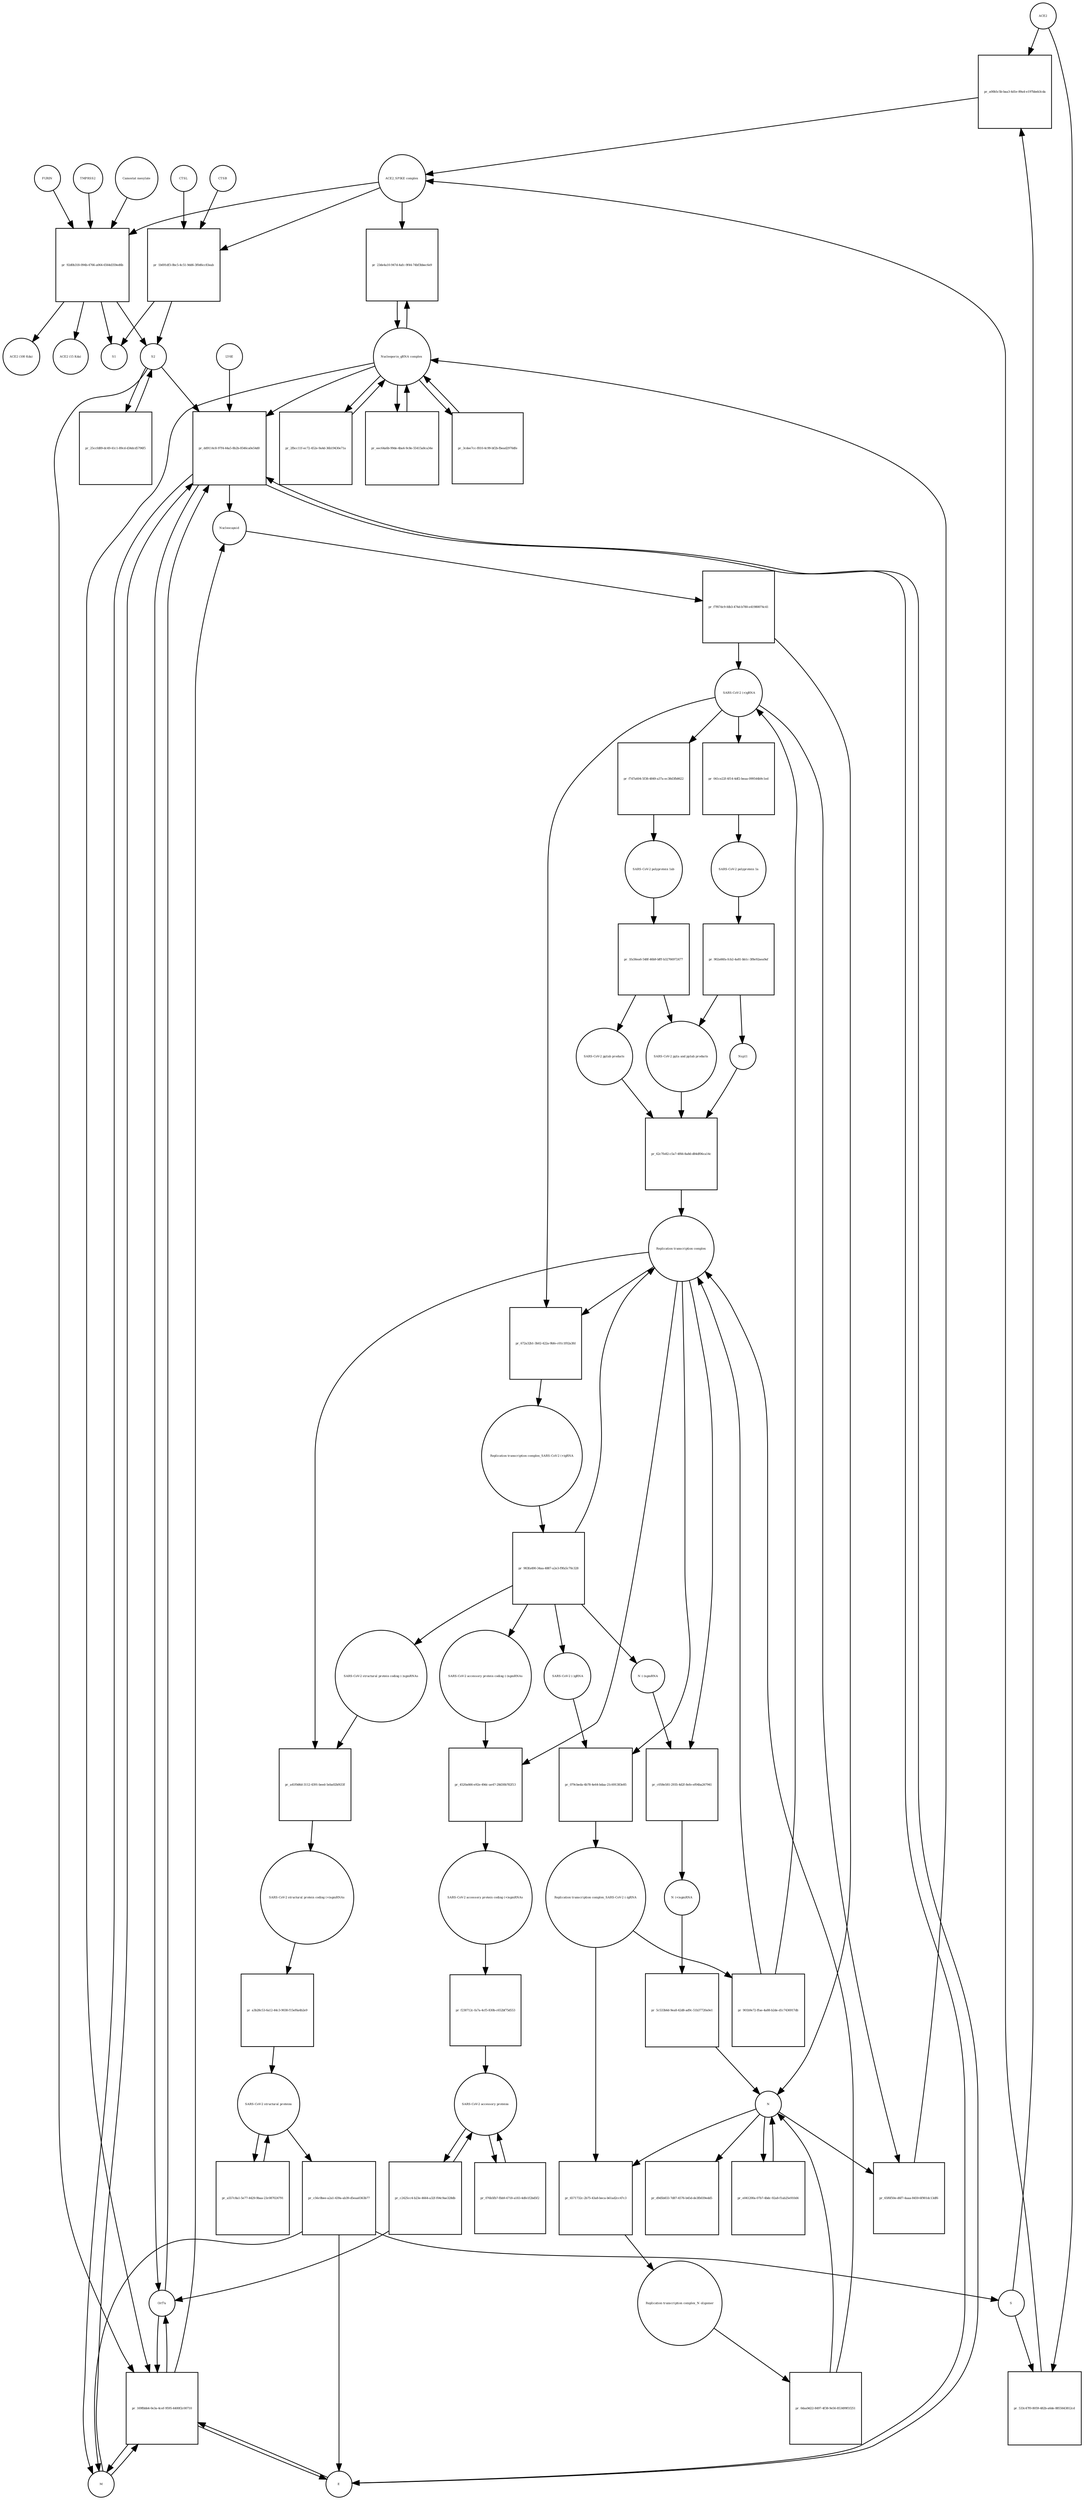 strict digraph  {
ACE2 [annotation="", bipartite=0, cls=macromolecule, fontsize=4, label=ACE2, shape=circle];
"pr_a00b5c5b-baa3-4d1e-89a4-e197bbeb3cda" [annotation="", bipartite=1, cls=process, fontsize=4, label="pr_a00b5c5b-baa3-4d1e-89a4-e197bbeb3cda", shape=square];
"ACE2_SPIKE complex" [annotation="", bipartite=0, cls=complex, fontsize=4, label="ACE2_SPIKE complex", shape=circle];
S [annotation="", bipartite=0, cls="macromolecule multimer", fontsize=4, label=S, shape=circle];
"Nucleoporin_gRNA complex " [annotation="", bipartite=0, cls=complex, fontsize=4, label="Nucleoporin_gRNA complex ", shape=circle];
"pr_23de4a10-947d-4afc-9f44-74bf3bbec6e9" [annotation="", bipartite=1, cls=process, fontsize=4, label="pr_23de4a10-947d-4afc-9f44-74bf3bbec6e9", shape=square];
"pr_1b691df3-0bc5-4c51-9dd6-3f0d6cc83eab" [annotation="", bipartite=1, cls=process, fontsize=4, label="pr_1b691df3-0bc5-4c51-9dd6-3f0d6cc83eab", shape=square];
S2 [annotation="", bipartite=0, cls=macromolecule, fontsize=4, label=S2, shape=circle];
CTSB [annotation="", bipartite=0, cls=macromolecule, fontsize=4, label=CTSB, shape=circle];
CTSL [annotation="", bipartite=0, cls=macromolecule, fontsize=4, label=CTSL, shape=circle];
S1 [annotation="", bipartite=0, cls=macromolecule, fontsize=4, label=S1, shape=circle];
"pr_533c47f0-8059-482b-a6de-8855643812cd" [annotation="", bipartite=1, cls=process, fontsize=4, label="pr_533c47f0-8059-482b-a6de-8855643812cd", shape=square];
"pr_dd9114c8-97f4-44a5-8b2b-8546ca0e54d0" [annotation="", bipartite=1, cls=process, fontsize=4, label="pr_dd9114c8-97f4-44a5-8b2b-8546ca0e54d0", shape=square];
Nucleocapsid [annotation="", bipartite=0, cls=complex, fontsize=4, label=Nucleocapsid, shape=circle];
LY6E [annotation="", bipartite=0, cls=macromolecule, fontsize=4, label=LY6E, shape=circle];
Orf7a [annotation="", bipartite=0, cls=macromolecule, fontsize=4, label=Orf7a, shape=circle];
E [annotation="", bipartite=0, cls=macromolecule, fontsize=4, label=E, shape=circle];
M [annotation="", bipartite=0, cls=macromolecule, fontsize=4, label=M, shape=circle];
"pr_169fbbb4-0e3a-4cef-9595-4400f2c00710" [annotation="", bipartite=1, cls=process, fontsize=4, label="pr_169fbbb4-0e3a-4cef-9595-4400f2c00710", shape=square];
"pr_f7f67dc9-fdb3-474d-b780-e41980074c41" [annotation="", bipartite=1, cls=process, fontsize=4, label="pr_f7f67dc9-fdb3-474d-b780-e41980074c41", shape=square];
" SARS-CoV-2 (+)gRNA" [annotation="", bipartite=0, cls="nucleic acid feature", fontsize=4, label=" SARS-CoV-2 (+)gRNA", shape=circle];
N [annotation="", bipartite=0, cls="macromolecule multimer", fontsize=4, label=N, shape=circle];
"SARS-CoV-2 polyprotein 1ab" [annotation="", bipartite=0, cls=macromolecule, fontsize=4, label="SARS-CoV-2 polyprotein 1ab", shape=circle];
"pr_1fa56ea6-548f-46b9-bfff-b32766972477" [annotation="", bipartite=1, cls=process, fontsize=4, label="pr_1fa56ea6-548f-46b9-bfff-b32766972477", shape=square];
"SARS-CoV-2 pp1a and pp1ab products" [annotation="", bipartite=0, cls=complex, fontsize=4, label="SARS-CoV-2 pp1a and pp1ab products", shape=circle];
"SARS-CoV-2 pp1ab products" [annotation="", bipartite=0, cls=complex, fontsize=4, label="SARS-CoV-2 pp1ab products", shape=circle];
"SARS-CoV-2 polyprotein 1a" [annotation="", bipartite=0, cls=macromolecule, fontsize=4, label="SARS-CoV-2 polyprotein 1a", shape=circle];
"pr_902a66fa-fcb2-4a81-bb1c-3f8e92aea9af" [annotation="", bipartite=1, cls=process, fontsize=4, label="pr_902a66fa-fcb2-4a81-bb1c-3f8e92aea9af", shape=square];
Nsp11 [annotation="", bipartite=0, cls=macromolecule, fontsize=4, label=Nsp11, shape=circle];
"pr_2fbcc11f-ec72-452e-9a4d-36b19430e71a" [annotation="", bipartite=1, cls=process, fontsize=4, label="pr_2fbcc11f-ec72-452e-9a4d-36b19430e71a", shape=square];
"pr_eec64a6b-99de-4ba4-9c8e-55415a8ca34e" [annotation="", bipartite=1, cls=process, fontsize=4, label="pr_eec64a6b-99de-4ba4-9c8e-55415a8ca34e", shape=square];
"SARS-CoV-2 structural proteins" [annotation="", bipartite=0, cls=complex, fontsize=4, label="SARS-CoV-2 structural proteins", shape=circle];
"pr_c56c0bee-a2a1-439a-ab39-d5eaa0363b77" [annotation="", bipartite=1, cls=process, fontsize=4, label="pr_c56c0bee-a2a1-439a-ab39-d5eaa0363b77", shape=square];
"Replication transcription complex_SARS-CoV-2 (-)gRNA" [annotation="", bipartite=0, cls=complex, fontsize=4, label="Replication transcription complex_SARS-CoV-2 (-)gRNA", shape=circle];
"pr_6571732c-2b75-43a8-beca-b61ad2cc47c3" [annotation="", bipartite=1, cls=process, fontsize=4, label="pr_6571732c-2b75-43a8-beca-b61ad2cc47c3", shape=square];
"Replication transcription complex_N oligomer" [annotation="", bipartite=0, cls=complex, fontsize=4, label="Replication transcription complex_N oligomer", shape=circle];
"pr_d9d5b833-7d87-4576-b45d-de3fb039edd5" [annotation="", bipartite=1, cls=process, fontsize=4, label="pr_d9d5b833-7d87-4576-b45d-de3fb039edd5", shape=square];
"SARS-CoV-2 accessory proteins" [annotation="", bipartite=0, cls=complex, fontsize=4, label="SARS-CoV-2 accessory proteins", shape=circle];
"pr_076b5fb7-fbb9-4718-a183-4dfe1f2bd5f2" [annotation="", bipartite=1, cls=process, fontsize=4, label="pr_076b5fb7-fbb9-4718-a183-4dfe1f2bd5f2", shape=square];
"pr_a557c8a1-5e77-4429-9baa-23c087024791" [annotation="", bipartite=1, cls=process, fontsize=4, label="pr_a557c8a1-5e77-4429-9baa-23c087024791", shape=square];
"pr_0daa9d22-8497-4f38-9e56-853499f1f251" [annotation="", bipartite=1, cls=process, fontsize=4, label="pr_0daa9d22-8497-4f38-9e56-853499f1f251", shape=square];
"Replication transcription complex" [annotation="", bipartite=0, cls=complex, fontsize=4, label="Replication transcription complex", shape=circle];
"pr_e041200a-07b7-4bdc-92a8-f1ab25e910d4" [annotation="", bipartite=1, cls=process, fontsize=4, label="pr_e041200a-07b7-4bdc-92a8-f1ab25e910d4", shape=square];
"pr_62c7fe82-c5a7-4f66-8a8d-d84df06ca14c" [annotation="", bipartite=1, cls=process, fontsize=4, label="pr_62c7fe82-c5a7-4f66-8a8d-d84df06ca14c", shape=square];
"SARS-CoV-2 accessory protein coding (-)sgmRNAs" [annotation="", bipartite=0, cls=complex, fontsize=4, label="SARS-CoV-2 accessory protein coding (-)sgmRNAs", shape=circle];
"pr_4520a666-e92e-49dc-ae47-28d30b782f13" [annotation="", bipartite=1, cls=process, fontsize=4, label="pr_4520a666-e92e-49dc-ae47-28d30b782f13", shape=square];
"SARS-CoV-2 accessory protein coding (+)sgmRNAs" [annotation="", bipartite=0, cls=complex, fontsize=4, label="SARS-CoV-2 accessory protein coding (+)sgmRNAs", shape=circle];
"SARS-CoV-2 structural protein coding (-)sgmRNAs" [annotation="", bipartite=0, cls=complex, fontsize=4, label="SARS-CoV-2 structural protein coding (-)sgmRNAs", shape=circle];
"pr_a41f0d6d-3112-4391-beed-5eba02bf433f" [annotation="", bipartite=1, cls=process, fontsize=4, label="pr_a41f0d6d-3112-4391-beed-5eba02bf433f", shape=square];
"SARS-CoV-2 structural protein coding (+)sgmRNAs" [annotation="", bipartite=0, cls=complex, fontsize=4, label="SARS-CoV-2 structural protein coding (+)sgmRNAs", shape=circle];
"N (-)sgmRNA" [annotation="", bipartite=0, cls="nucleic acid feature", fontsize=4, label="N (-)sgmRNA", shape=circle];
"pr_c058e581-2935-4d2f-8efe-ef04ba267941" [annotation="", bipartite=1, cls=process, fontsize=4, label="pr_c058e581-2935-4d2f-8efe-ef04ba267941", shape=square];
"N (+)sgmRNA" [annotation="", bipartite=0, cls="nucleic acid feature", fontsize=4, label="N (+)sgmRNA", shape=circle];
"pr_5c533b6d-9ea8-42d8-ad9c-51b37720a0e1" [annotation="", bipartite=1, cls=process, fontsize=4, label="pr_5c533b6d-9ea8-42d8-ad9c-51b37720a0e1", shape=square];
"Replication transcription complex_SARS-CoV-2 (+)gRNA" [annotation="", bipartite=0, cls=complex, fontsize=4, label="Replication transcription complex_SARS-CoV-2 (+)gRNA", shape=circle];
"pr_983fa490-34aa-4887-a2e3-f9fa5c70c328" [annotation="", bipartite=1, cls=process, fontsize=4, label="pr_983fa490-34aa-4887-a2e3-f9fa5c70c328", shape=square];
" SARS-CoV-2 (-)gRNA" [annotation="", bipartite=0, cls="nucleic acid feature", fontsize=4, label=" SARS-CoV-2 (-)gRNA", shape=circle];
"pr_041ce22f-6f14-4df2-beaa-099544b9c1ed" [annotation="", bipartite=1, cls=process, fontsize=4, label="pr_041ce22f-6f14-4df2-beaa-099544b9c1ed", shape=square];
"pr_f7d7a604-5f38-4849-a37a-ec38d3fb8622" [annotation="", bipartite=1, cls=process, fontsize=4, label="pr_f7d7a604-5f38-4849-a37a-ec38d3fb8622", shape=square];
"pr_f230712c-fa7a-4cf5-830b-c652bf75d553" [annotation="", bipartite=1, cls=process, fontsize=4, label="pr_f230712c-fa7a-4cf5-830b-c652bf75d553", shape=square];
"pr_a3b28c53-6a12-44c3-9038-f15ef6a4b2e9" [annotation="", bipartite=1, cls=process, fontsize=4, label="pr_a3b28c53-6a12-44c3-9038-f15ef6a4b2e9", shape=square];
"pr_079cbeda-4b78-4e64-bdaa-21c691383e85" [annotation="", bipartite=1, cls=process, fontsize=4, label="pr_079cbeda-4b78-4e64-bdaa-21c691383e85", shape=square];
"pr_65f6f50e-d6f7-4aaa-8459-6f901dc13df6" [annotation="", bipartite=1, cls=process, fontsize=4, label="pr_65f6f50e-d6f7-4aaa-8459-6f901dc13df6", shape=square];
"pr_3cdee7cc-f810-4c99-bf2b-fbead2970dfe" [annotation="", bipartite=1, cls=process, fontsize=4, label="pr_3cdee7cc-f810-4c99-bf2b-fbead2970dfe", shape=square];
"pr_c2425cc4-b23e-4664-a32f-f04c9ae328db" [annotation="", bipartite=1, cls=process, fontsize=4, label="pr_c2425cc4-b23e-4664-a32f-f04c9ae328db", shape=square];
"pr_92d0b318-094b-4766-a064-6564d359ed6b" [annotation="", bipartite=1, cls=process, fontsize=4, label="pr_92d0b318-094b-4766-a064-6564d359ed6b", shape=square];
FURIN [annotation="", bipartite=0, cls=macromolecule, fontsize=4, label=FURIN, shape=circle];
TMPRSS2 [annotation="", bipartite=0, cls=macromolecule, fontsize=4, label=TMPRSS2, shape=circle];
"Camostat mesylate" [annotation="urn_miriam_pubchem.compound_2536", bipartite=0, cls="simple chemical", fontsize=4, label="Camostat mesylate", shape=circle];
"ACE2 (100 Kda)" [annotation="", bipartite=0, cls=macromolecule, fontsize=4, label="ACE2 (100 Kda)", shape=circle];
"ACE2 (15 Kda)" [annotation="", bipartite=0, cls=macromolecule, fontsize=4, label="ACE2 (15 Kda)", shape=circle];
"pr_25ccfd89-dc49-41c1-89cd-d34dcd5796f5" [annotation="", bipartite=1, cls=process, fontsize=4, label="pr_25ccfd89-dc49-41c1-89cd-d34dcd5796f5", shape=square];
"pr_672a32b1-3b02-422a-9bfe-c01c1f02a3fd" [annotation="", bipartite=1, cls=process, fontsize=4, label="pr_672a32b1-3b02-422a-9bfe-c01c1f02a3fd", shape=square];
"pr_901b9e72-ffae-4a88-b2de-d1c7436917db" [annotation="", bipartite=1, cls=process, fontsize=4, label="pr_901b9e72-ffae-4a88-b2de-d1c7436917db", shape=square];
ACE2 -> "pr_a00b5c5b-baa3-4d1e-89a4-e197bbeb3cda"  [annotation="", interaction_type=consumption];
ACE2 -> "pr_533c47f0-8059-482b-a6de-8855643812cd"  [annotation="", interaction_type=consumption];
"pr_a00b5c5b-baa3-4d1e-89a4-e197bbeb3cda" -> "ACE2_SPIKE complex"  [annotation="", interaction_type=production];
"ACE2_SPIKE complex" -> "pr_23de4a10-947d-4afc-9f44-74bf3bbec6e9"  [annotation="urn_miriam_pubmed_32142651|urn_miriam_pubmed_32094589", interaction_type=stimulation];
"ACE2_SPIKE complex" -> "pr_1b691df3-0bc5-4c51-9dd6-3f0d6cc83eab"  [annotation="", interaction_type=consumption];
"ACE2_SPIKE complex" -> "pr_92d0b318-094b-4766-a064-6564d359ed6b"  [annotation="", interaction_type=consumption];
S -> "pr_a00b5c5b-baa3-4d1e-89a4-e197bbeb3cda"  [annotation="", interaction_type=consumption];
S -> "pr_533c47f0-8059-482b-a6de-8855643812cd"  [annotation="", interaction_type=consumption];
"Nucleoporin_gRNA complex " -> "pr_23de4a10-947d-4afc-9f44-74bf3bbec6e9"  [annotation="", interaction_type=consumption];
"Nucleoporin_gRNA complex " -> "pr_dd9114c8-97f4-44a5-8b2b-8546ca0e54d0"  [annotation="", interaction_type=consumption];
"Nucleoporin_gRNA complex " -> "pr_169fbbb4-0e3a-4cef-9595-4400f2c00710"  [annotation="", interaction_type=consumption];
"Nucleoporin_gRNA complex " -> "pr_2fbcc11f-ec72-452e-9a4d-36b19430e71a"  [annotation="", interaction_type=consumption];
"Nucleoporin_gRNA complex " -> "pr_eec64a6b-99de-4ba4-9c8e-55415a8ca34e"  [annotation="", interaction_type=consumption];
"Nucleoporin_gRNA complex " -> "pr_3cdee7cc-f810-4c99-bf2b-fbead2970dfe"  [annotation="", interaction_type=consumption];
"pr_23de4a10-947d-4afc-9f44-74bf3bbec6e9" -> "Nucleoporin_gRNA complex "  [annotation="", interaction_type=production];
"pr_1b691df3-0bc5-4c51-9dd6-3f0d6cc83eab" -> S2  [annotation="", interaction_type=production];
"pr_1b691df3-0bc5-4c51-9dd6-3f0d6cc83eab" -> S1  [annotation="", interaction_type=production];
S2 -> "pr_dd9114c8-97f4-44a5-8b2b-8546ca0e54d0"  [annotation="urn_miriam_doi_10.1101%2F2020.03.05.979260|urn_miriam_doi_10.1101%2F2020.04.02.021469", interaction_type=stimulation];
S2 -> "pr_169fbbb4-0e3a-4cef-9595-4400f2c00710"  [annotation="", interaction_type=stimulation];
S2 -> "pr_25ccfd89-dc49-41c1-89cd-d34dcd5796f5"  [annotation="", interaction_type=consumption];
CTSB -> "pr_1b691df3-0bc5-4c51-9dd6-3f0d6cc83eab"  [annotation=urn_miriam_pubmed_32142651, interaction_type=catalysis];
CTSL -> "pr_1b691df3-0bc5-4c51-9dd6-3f0d6cc83eab"  [annotation=urn_miriam_pubmed_32142651, interaction_type=catalysis];
"pr_533c47f0-8059-482b-a6de-8855643812cd" -> "ACE2_SPIKE complex"  [annotation="", interaction_type=production];
"pr_dd9114c8-97f4-44a5-8b2b-8546ca0e54d0" -> Nucleocapsid  [annotation="", interaction_type=production];
"pr_dd9114c8-97f4-44a5-8b2b-8546ca0e54d0" -> Orf7a  [annotation="", interaction_type=production];
"pr_dd9114c8-97f4-44a5-8b2b-8546ca0e54d0" -> E  [annotation="", interaction_type=production];
"pr_dd9114c8-97f4-44a5-8b2b-8546ca0e54d0" -> M  [annotation="", interaction_type=production];
Nucleocapsid -> "pr_f7f67dc9-fdb3-474d-b780-e41980074c41"  [annotation="", interaction_type=consumption];
LY6E -> "pr_dd9114c8-97f4-44a5-8b2b-8546ca0e54d0"  [annotation="urn_miriam_doi_10.1101%2F2020.03.05.979260|urn_miriam_doi_10.1101%2F2020.04.02.021469", interaction_type=inhibition];
Orf7a -> "pr_dd9114c8-97f4-44a5-8b2b-8546ca0e54d0"  [annotation="", interaction_type=consumption];
Orf7a -> "pr_169fbbb4-0e3a-4cef-9595-4400f2c00710"  [annotation="", interaction_type=consumption];
E -> "pr_dd9114c8-97f4-44a5-8b2b-8546ca0e54d0"  [annotation="", interaction_type=consumption];
E -> "pr_169fbbb4-0e3a-4cef-9595-4400f2c00710"  [annotation="", interaction_type=consumption];
M -> "pr_dd9114c8-97f4-44a5-8b2b-8546ca0e54d0"  [annotation="", interaction_type=consumption];
M -> "pr_169fbbb4-0e3a-4cef-9595-4400f2c00710"  [annotation="", interaction_type=consumption];
"pr_169fbbb4-0e3a-4cef-9595-4400f2c00710" -> Nucleocapsid  [annotation="", interaction_type=production];
"pr_169fbbb4-0e3a-4cef-9595-4400f2c00710" -> E  [annotation="", interaction_type=production];
"pr_169fbbb4-0e3a-4cef-9595-4400f2c00710" -> M  [annotation="", interaction_type=production];
"pr_169fbbb4-0e3a-4cef-9595-4400f2c00710" -> Orf7a  [annotation="", interaction_type=production];
"pr_f7f67dc9-fdb3-474d-b780-e41980074c41" -> " SARS-CoV-2 (+)gRNA"  [annotation="", interaction_type=production];
"pr_f7f67dc9-fdb3-474d-b780-e41980074c41" -> N  [annotation="", interaction_type=production];
" SARS-CoV-2 (+)gRNA" -> "pr_041ce22f-6f14-4df2-beaa-099544b9c1ed"  [annotation="", interaction_type=consumption];
" SARS-CoV-2 (+)gRNA" -> "pr_f7d7a604-5f38-4849-a37a-ec38d3fb8622"  [annotation="", interaction_type=consumption];
" SARS-CoV-2 (+)gRNA" -> "pr_65f6f50e-d6f7-4aaa-8459-6f901dc13df6"  [annotation="", interaction_type=consumption];
" SARS-CoV-2 (+)gRNA" -> "pr_672a32b1-3b02-422a-9bfe-c01c1f02a3fd"  [annotation="", interaction_type=consumption];
N -> "pr_6571732c-2b75-43a8-beca-b61ad2cc47c3"  [annotation="", interaction_type=consumption];
N -> "pr_d9d5b833-7d87-4576-b45d-de3fb039edd5"  [annotation="", interaction_type=consumption];
N -> "pr_e041200a-07b7-4bdc-92a8-f1ab25e910d4"  [annotation="", interaction_type=consumption];
N -> "pr_65f6f50e-d6f7-4aaa-8459-6f901dc13df6"  [annotation="", interaction_type=consumption];
"SARS-CoV-2 polyprotein 1ab" -> "pr_1fa56ea6-548f-46b9-bfff-b32766972477"  [annotation=urn_miriam_pubmed_31226023, interaction_type=catalysis];
"pr_1fa56ea6-548f-46b9-bfff-b32766972477" -> "SARS-CoV-2 pp1a and pp1ab products"  [annotation="", interaction_type=production];
"pr_1fa56ea6-548f-46b9-bfff-b32766972477" -> "SARS-CoV-2 pp1ab products"  [annotation="", interaction_type=production];
"SARS-CoV-2 pp1a and pp1ab products" -> "pr_62c7fe82-c5a7-4f66-8a8d-d84df06ca14c"  [annotation="", interaction_type=consumption];
"SARS-CoV-2 pp1ab products" -> "pr_62c7fe82-c5a7-4f66-8a8d-d84df06ca14c"  [annotation="", interaction_type=consumption];
"SARS-CoV-2 polyprotein 1a" -> "pr_902a66fa-fcb2-4a81-bb1c-3f8e92aea9af"  [annotation=urn_miriam_pubmed_31226023, interaction_type=catalysis];
"pr_902a66fa-fcb2-4a81-bb1c-3f8e92aea9af" -> "SARS-CoV-2 pp1a and pp1ab products"  [annotation="", interaction_type=production];
"pr_902a66fa-fcb2-4a81-bb1c-3f8e92aea9af" -> Nsp11  [annotation="", interaction_type=production];
Nsp11 -> "pr_62c7fe82-c5a7-4f66-8a8d-d84df06ca14c"  [annotation="", interaction_type=consumption];
"pr_2fbcc11f-ec72-452e-9a4d-36b19430e71a" -> "Nucleoporin_gRNA complex "  [annotation="", interaction_type=production];
"pr_eec64a6b-99de-4ba4-9c8e-55415a8ca34e" -> "Nucleoporin_gRNA complex "  [annotation="", interaction_type=production];
"SARS-CoV-2 structural proteins" -> "pr_c56c0bee-a2a1-439a-ab39-d5eaa0363b77"  [annotation="", interaction_type=consumption];
"SARS-CoV-2 structural proteins" -> "pr_a557c8a1-5e77-4429-9baa-23c087024791"  [annotation="", interaction_type=consumption];
"pr_c56c0bee-a2a1-439a-ab39-d5eaa0363b77" -> M  [annotation="", interaction_type=production];
"pr_c56c0bee-a2a1-439a-ab39-d5eaa0363b77" -> E  [annotation="", interaction_type=production];
"pr_c56c0bee-a2a1-439a-ab39-d5eaa0363b77" -> S  [annotation="", interaction_type=production];
"Replication transcription complex_SARS-CoV-2 (-)gRNA" -> "pr_6571732c-2b75-43a8-beca-b61ad2cc47c3"  [annotation="", interaction_type=consumption];
"Replication transcription complex_SARS-CoV-2 (-)gRNA" -> "pr_901b9e72-ffae-4a88-b2de-d1c7436917db"  [annotation="", interaction_type=consumption];
"pr_6571732c-2b75-43a8-beca-b61ad2cc47c3" -> "Replication transcription complex_N oligomer"  [annotation="", interaction_type=production];
"Replication transcription complex_N oligomer" -> "pr_0daa9d22-8497-4f38-9e56-853499f1f251"  [annotation="", interaction_type=consumption];
"SARS-CoV-2 accessory proteins" -> "pr_076b5fb7-fbb9-4718-a183-4dfe1f2bd5f2"  [annotation="", interaction_type=consumption];
"SARS-CoV-2 accessory proteins" -> "pr_c2425cc4-b23e-4664-a32f-f04c9ae328db"  [annotation="", interaction_type=consumption];
"pr_076b5fb7-fbb9-4718-a183-4dfe1f2bd5f2" -> "SARS-CoV-2 accessory proteins"  [annotation="", interaction_type=production];
"pr_a557c8a1-5e77-4429-9baa-23c087024791" -> "SARS-CoV-2 structural proteins"  [annotation="", interaction_type=production];
"pr_0daa9d22-8497-4f38-9e56-853499f1f251" -> "Replication transcription complex"  [annotation="", interaction_type=production];
"pr_0daa9d22-8497-4f38-9e56-853499f1f251" -> N  [annotation="", interaction_type=production];
"Replication transcription complex" -> "pr_4520a666-e92e-49dc-ae47-28d30b782f13"  [annotation="", interaction_type="necessary stimulation"];
"Replication transcription complex" -> "pr_a41f0d6d-3112-4391-beed-5eba02bf433f"  [annotation="", interaction_type="necessary stimulation"];
"Replication transcription complex" -> "pr_c058e581-2935-4d2f-8efe-ef04ba267941"  [annotation="", interaction_type="necessary stimulation"];
"Replication transcription complex" -> "pr_079cbeda-4b78-4e64-bdaa-21c691383e85"  [annotation="", interaction_type=consumption];
"Replication transcription complex" -> "pr_672a32b1-3b02-422a-9bfe-c01c1f02a3fd"  [annotation="", interaction_type=consumption];
"pr_e041200a-07b7-4bdc-92a8-f1ab25e910d4" -> N  [annotation="", interaction_type=production];
"pr_62c7fe82-c5a7-4f66-8a8d-d84df06ca14c" -> "Replication transcription complex"  [annotation="", interaction_type=production];
"SARS-CoV-2 accessory protein coding (-)sgmRNAs" -> "pr_4520a666-e92e-49dc-ae47-28d30b782f13"  [annotation="", interaction_type=consumption];
"pr_4520a666-e92e-49dc-ae47-28d30b782f13" -> "SARS-CoV-2 accessory protein coding (+)sgmRNAs"  [annotation="", interaction_type=production];
"SARS-CoV-2 accessory protein coding (+)sgmRNAs" -> "pr_f230712c-fa7a-4cf5-830b-c652bf75d553"  [annotation="", interaction_type=consumption];
"SARS-CoV-2 structural protein coding (-)sgmRNAs" -> "pr_a41f0d6d-3112-4391-beed-5eba02bf433f"  [annotation="", interaction_type=consumption];
"pr_a41f0d6d-3112-4391-beed-5eba02bf433f" -> "SARS-CoV-2 structural protein coding (+)sgmRNAs"  [annotation="", interaction_type=production];
"SARS-CoV-2 structural protein coding (+)sgmRNAs" -> "pr_a3b28c53-6a12-44c3-9038-f15ef6a4b2e9"  [annotation="", interaction_type=consumption];
"N (-)sgmRNA" -> "pr_c058e581-2935-4d2f-8efe-ef04ba267941"  [annotation="", interaction_type=consumption];
"pr_c058e581-2935-4d2f-8efe-ef04ba267941" -> "N (+)sgmRNA"  [annotation="", interaction_type=production];
"N (+)sgmRNA" -> "pr_5c533b6d-9ea8-42d8-ad9c-51b37720a0e1"  [annotation="", interaction_type=consumption];
"pr_5c533b6d-9ea8-42d8-ad9c-51b37720a0e1" -> N  [annotation="", interaction_type=production];
"Replication transcription complex_SARS-CoV-2 (+)gRNA" -> "pr_983fa490-34aa-4887-a2e3-f9fa5c70c328"  [annotation="", interaction_type=consumption];
"pr_983fa490-34aa-4887-a2e3-f9fa5c70c328" -> " SARS-CoV-2 (-)gRNA"  [annotation="", interaction_type=production];
"pr_983fa490-34aa-4887-a2e3-f9fa5c70c328" -> "SARS-CoV-2 accessory protein coding (-)sgmRNAs"  [annotation="", interaction_type=production];
"pr_983fa490-34aa-4887-a2e3-f9fa5c70c328" -> "SARS-CoV-2 structural protein coding (-)sgmRNAs"  [annotation="", interaction_type=production];
"pr_983fa490-34aa-4887-a2e3-f9fa5c70c328" -> "N (-)sgmRNA"  [annotation="", interaction_type=production];
"pr_983fa490-34aa-4887-a2e3-f9fa5c70c328" -> "Replication transcription complex"  [annotation="", interaction_type=production];
" SARS-CoV-2 (-)gRNA" -> "pr_079cbeda-4b78-4e64-bdaa-21c691383e85"  [annotation="", interaction_type=consumption];
"pr_041ce22f-6f14-4df2-beaa-099544b9c1ed" -> "SARS-CoV-2 polyprotein 1a"  [annotation="", interaction_type=production];
"pr_f7d7a604-5f38-4849-a37a-ec38d3fb8622" -> "SARS-CoV-2 polyprotein 1ab"  [annotation="", interaction_type=production];
"pr_f230712c-fa7a-4cf5-830b-c652bf75d553" -> "SARS-CoV-2 accessory proteins"  [annotation="", interaction_type=production];
"pr_a3b28c53-6a12-44c3-9038-f15ef6a4b2e9" -> "SARS-CoV-2 structural proteins"  [annotation="", interaction_type=production];
"pr_079cbeda-4b78-4e64-bdaa-21c691383e85" -> "Replication transcription complex_SARS-CoV-2 (-)gRNA"  [annotation="", interaction_type=production];
"pr_65f6f50e-d6f7-4aaa-8459-6f901dc13df6" -> "Nucleoporin_gRNA complex "  [annotation="", interaction_type=production];
"pr_3cdee7cc-f810-4c99-bf2b-fbead2970dfe" -> "Nucleoporin_gRNA complex "  [annotation="", interaction_type=production];
"pr_c2425cc4-b23e-4664-a32f-f04c9ae328db" -> "SARS-CoV-2 accessory proteins"  [annotation="", interaction_type=production];
"pr_c2425cc4-b23e-4664-a32f-f04c9ae328db" -> Orf7a  [annotation="", interaction_type=production];
"pr_92d0b318-094b-4766-a064-6564d359ed6b" -> S2  [annotation="", interaction_type=production];
"pr_92d0b318-094b-4766-a064-6564d359ed6b" -> "ACE2 (100 Kda)"  [annotation="", interaction_type=production];
"pr_92d0b318-094b-4766-a064-6564d359ed6b" -> S1  [annotation="", interaction_type=production];
"pr_92d0b318-094b-4766-a064-6564d359ed6b" -> "ACE2 (15 Kda)"  [annotation="", interaction_type=production];
FURIN -> "pr_92d0b318-094b-4766-a064-6564d359ed6b"  [annotation="", interaction_type=catalysis];
TMPRSS2 -> "pr_92d0b318-094b-4766-a064-6564d359ed6b"  [annotation="", interaction_type=catalysis];
"Camostat mesylate" -> "pr_92d0b318-094b-4766-a064-6564d359ed6b"  [annotation="", interaction_type=inhibition];
"pr_25ccfd89-dc49-41c1-89cd-d34dcd5796f5" -> S2  [annotation="", interaction_type=production];
"pr_672a32b1-3b02-422a-9bfe-c01c1f02a3fd" -> "Replication transcription complex_SARS-CoV-2 (+)gRNA"  [annotation="", interaction_type=production];
"pr_901b9e72-ffae-4a88-b2de-d1c7436917db" -> " SARS-CoV-2 (+)gRNA"  [annotation="", interaction_type=production];
"pr_901b9e72-ffae-4a88-b2de-d1c7436917db" -> "Replication transcription complex"  [annotation="", interaction_type=production];
}
